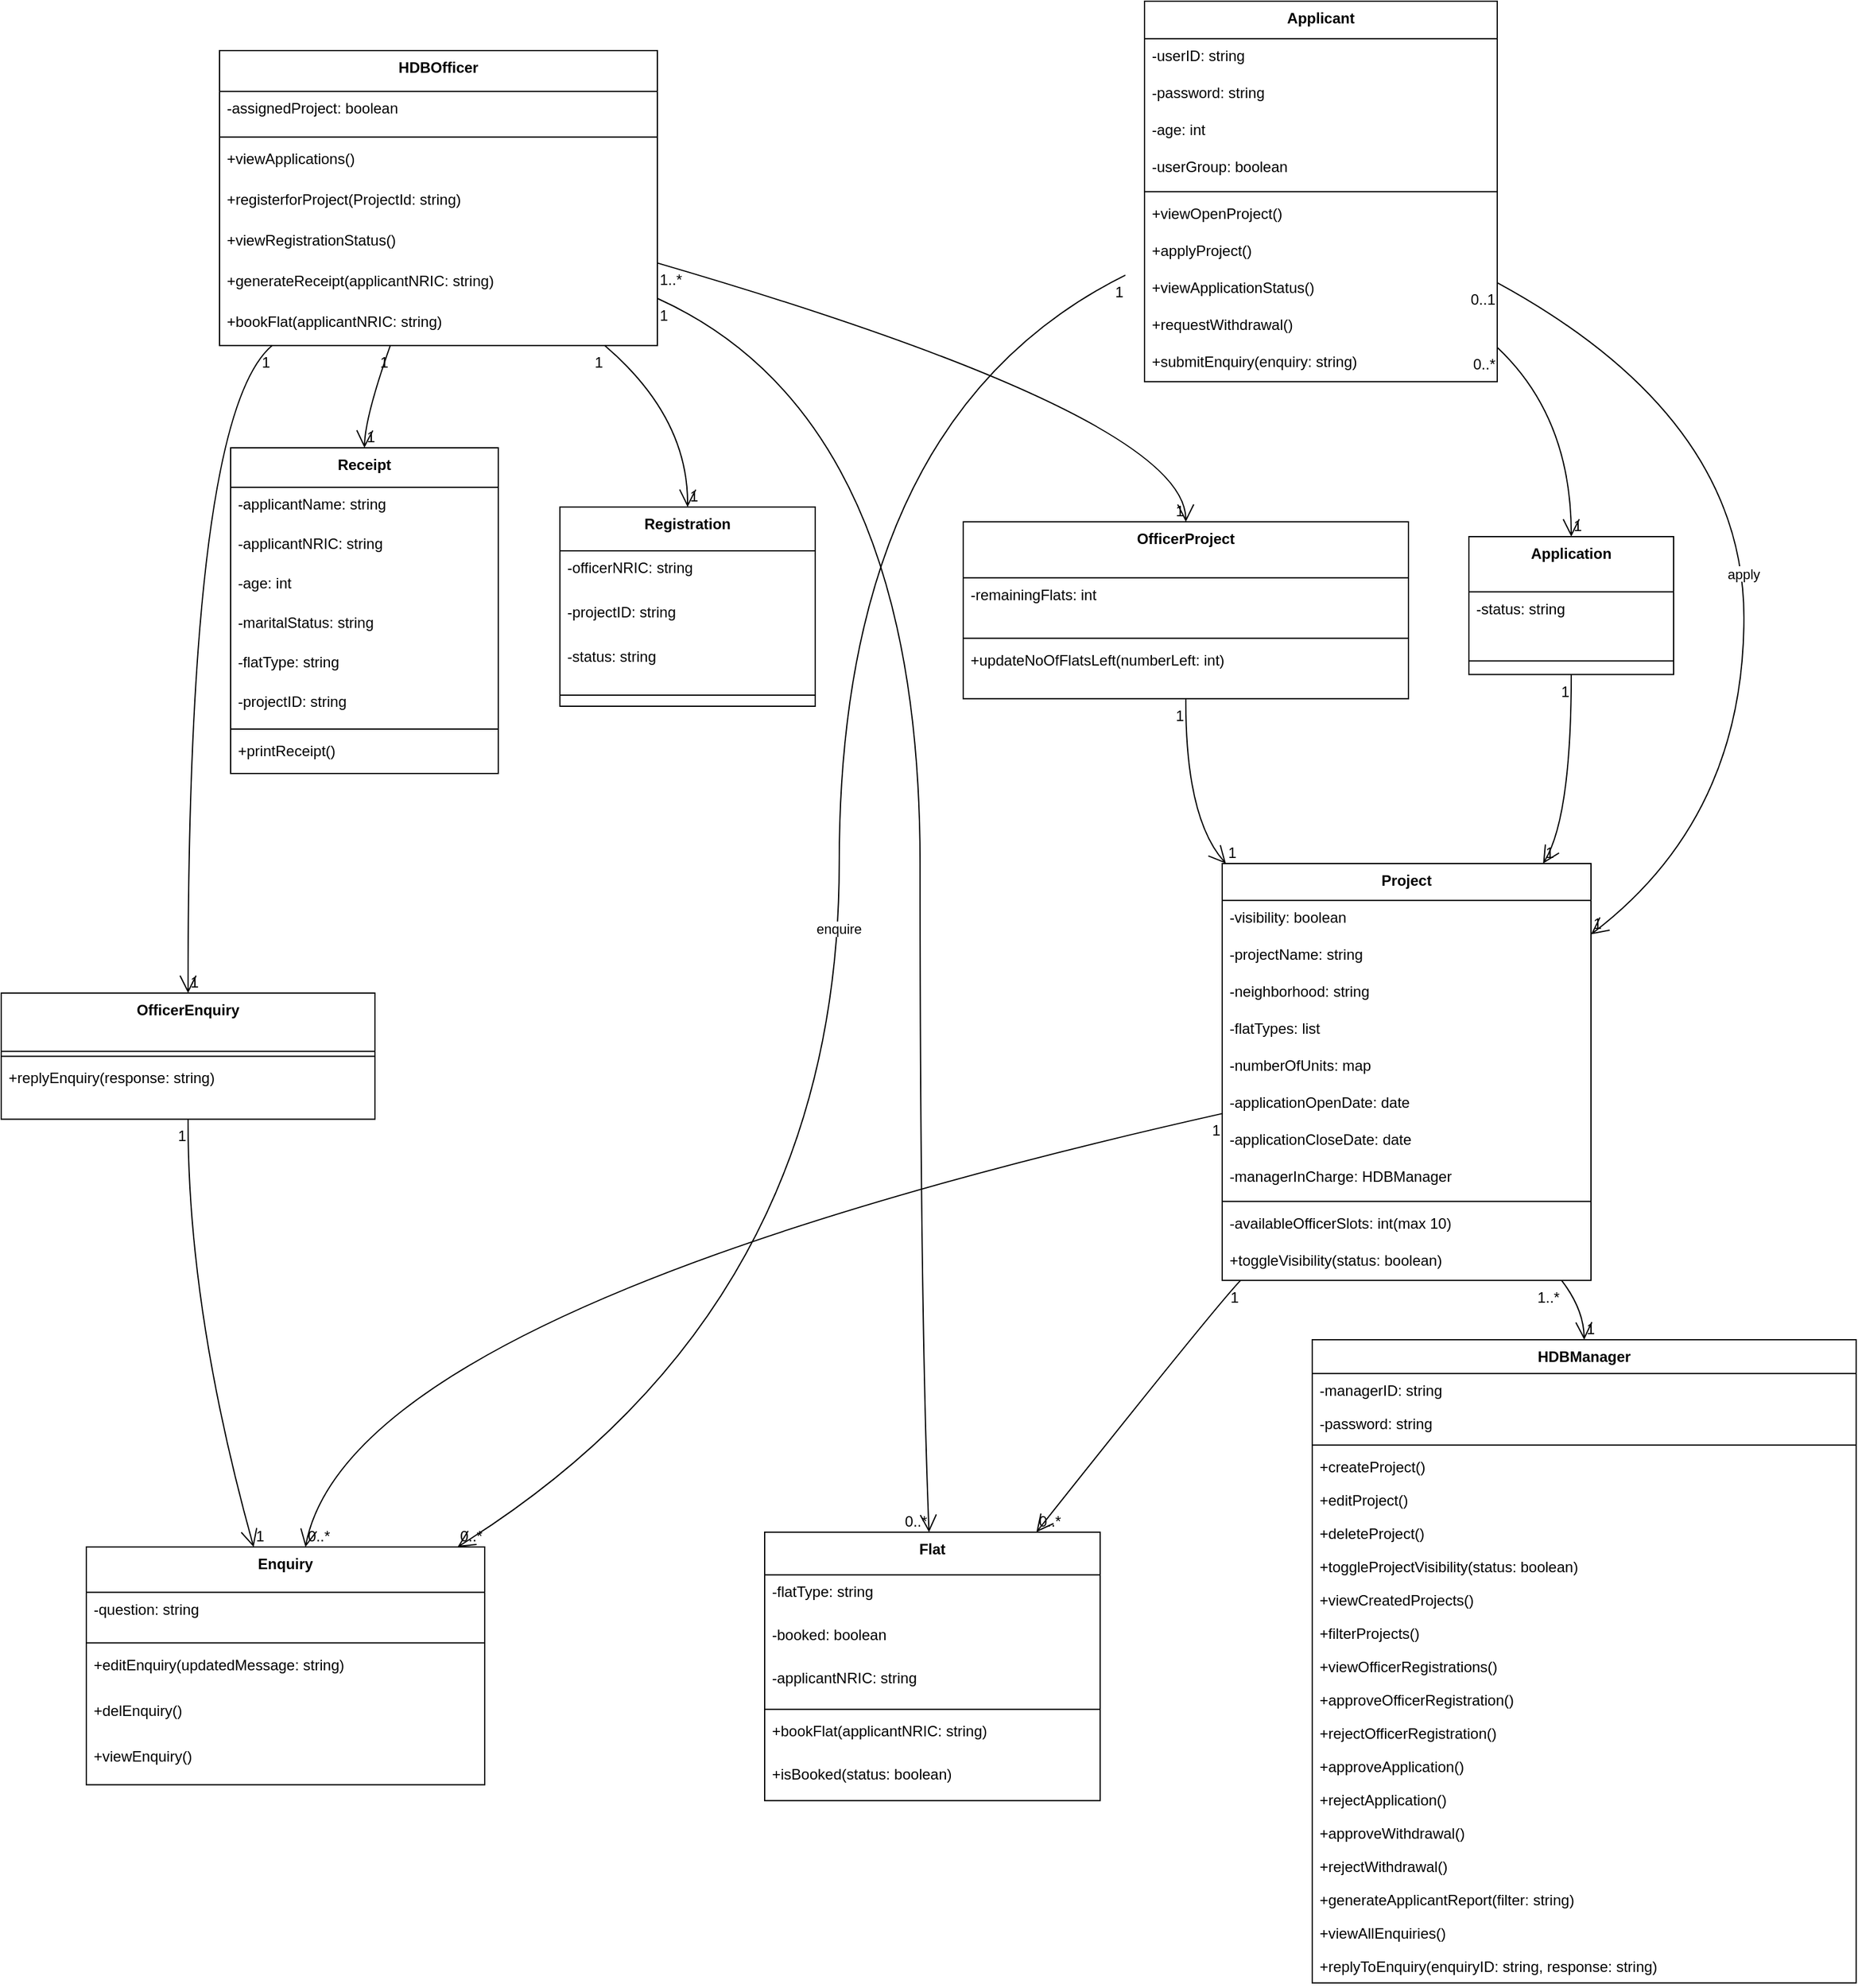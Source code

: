 <mxfile version="26.1.3">
  <diagram name="Page-1" id="5aiyYLih3nVZ37MDeS_2">
    <mxGraphModel dx="1764" dy="1096" grid="1" gridSize="10" guides="1" tooltips="1" connect="1" arrows="1" fold="1" page="1" pageScale="1" pageWidth="827" pageHeight="1169" math="0" shadow="0">
      <root>
        <mxCell id="0" />
        <mxCell id="1" parent="0" />
        <mxCell id="a9qYF-pU4cIMXUyr7IJd-134" value="Applicant" style="swimlane;fontStyle=1;align=center;verticalAlign=top;childLayout=stackLayout;horizontal=1;startSize=30.4;horizontalStack=0;resizeParent=1;resizeParentMax=0;resizeLast=0;collapsible=0;marginBottom=0;" parent="1" vertex="1">
          <mxGeometry x="947" y="20" width="286" height="308.4" as="geometry" />
        </mxCell>
        <mxCell id="a9qYF-pU4cIMXUyr7IJd-135" value="-userID: string" style="text;strokeColor=none;fillColor=none;align=left;verticalAlign=top;spacingLeft=4;spacingRight=4;overflow=hidden;rotatable=0;points=[[0,0.5],[1,0.5]];portConstraint=eastwest;" parent="a9qYF-pU4cIMXUyr7IJd-134" vertex="1">
          <mxGeometry y="30.4" width="286" height="30" as="geometry" />
        </mxCell>
        <mxCell id="a9qYF-pU4cIMXUyr7IJd-136" value="-password: string" style="text;strokeColor=none;fillColor=none;align=left;verticalAlign=top;spacingLeft=4;spacingRight=4;overflow=hidden;rotatable=0;points=[[0,0.5],[1,0.5]];portConstraint=eastwest;" parent="a9qYF-pU4cIMXUyr7IJd-134" vertex="1">
          <mxGeometry y="60.4" width="286" height="30" as="geometry" />
        </mxCell>
        <mxCell id="a9qYF-pU4cIMXUyr7IJd-137" value="-age: int" style="text;strokeColor=none;fillColor=none;align=left;verticalAlign=top;spacingLeft=4;spacingRight=4;overflow=hidden;rotatable=0;points=[[0,0.5],[1,0.5]];portConstraint=eastwest;" parent="a9qYF-pU4cIMXUyr7IJd-134" vertex="1">
          <mxGeometry y="90.4" width="286" height="30" as="geometry" />
        </mxCell>
        <mxCell id="a9qYF-pU4cIMXUyr7IJd-138" value="-userGroup: boolean" style="text;strokeColor=none;fillColor=none;align=left;verticalAlign=top;spacingLeft=4;spacingRight=4;overflow=hidden;rotatable=0;points=[[0,0.5],[1,0.5]];portConstraint=eastwest;" parent="a9qYF-pU4cIMXUyr7IJd-134" vertex="1">
          <mxGeometry y="120.4" width="286" height="30" as="geometry" />
        </mxCell>
        <mxCell id="a9qYF-pU4cIMXUyr7IJd-139" style="line;strokeWidth=1;fillColor=none;align=left;verticalAlign=middle;spacingTop=-1;spacingLeft=3;spacingRight=3;rotatable=0;labelPosition=right;points=[];portConstraint=eastwest;strokeColor=inherit;" parent="a9qYF-pU4cIMXUyr7IJd-134" vertex="1">
          <mxGeometry y="150.4" width="286" height="8" as="geometry" />
        </mxCell>
        <mxCell id="a9qYF-pU4cIMXUyr7IJd-140" value="+viewOpenProject()" style="text;strokeColor=none;fillColor=none;align=left;verticalAlign=top;spacingLeft=4;spacingRight=4;overflow=hidden;rotatable=0;points=[[0,0.5],[1,0.5]];portConstraint=eastwest;" parent="a9qYF-pU4cIMXUyr7IJd-134" vertex="1">
          <mxGeometry y="158.4" width="286" height="30" as="geometry" />
        </mxCell>
        <mxCell id="a9qYF-pU4cIMXUyr7IJd-141" value="+applyProject()" style="text;strokeColor=none;fillColor=none;align=left;verticalAlign=top;spacingLeft=4;spacingRight=4;overflow=hidden;rotatable=0;points=[[0,0.5],[1,0.5]];portConstraint=eastwest;" parent="a9qYF-pU4cIMXUyr7IJd-134" vertex="1">
          <mxGeometry y="188.4" width="286" height="30" as="geometry" />
        </mxCell>
        <mxCell id="a9qYF-pU4cIMXUyr7IJd-142" value="+viewApplicationStatus()" style="text;strokeColor=none;fillColor=none;align=left;verticalAlign=top;spacingLeft=4;spacingRight=4;overflow=hidden;rotatable=0;points=[[0,0.5],[1,0.5]];portConstraint=eastwest;" parent="a9qYF-pU4cIMXUyr7IJd-134" vertex="1">
          <mxGeometry y="218.4" width="286" height="30" as="geometry" />
        </mxCell>
        <mxCell id="a9qYF-pU4cIMXUyr7IJd-143" value="+requestWithdrawal()" style="text;strokeColor=none;fillColor=none;align=left;verticalAlign=top;spacingLeft=4;spacingRight=4;overflow=hidden;rotatable=0;points=[[0,0.5],[1,0.5]];portConstraint=eastwest;" parent="a9qYF-pU4cIMXUyr7IJd-134" vertex="1">
          <mxGeometry y="248.4" width="286" height="30" as="geometry" />
        </mxCell>
        <mxCell id="a9qYF-pU4cIMXUyr7IJd-144" value="+submitEnquiry(enquiry: string)" style="text;strokeColor=none;fillColor=none;align=left;verticalAlign=top;spacingLeft=4;spacingRight=4;overflow=hidden;rotatable=0;points=[[0,0.5],[1,0.5]];portConstraint=eastwest;" parent="a9qYF-pU4cIMXUyr7IJd-134" vertex="1">
          <mxGeometry y="278.4" width="286" height="30" as="geometry" />
        </mxCell>
        <mxCell id="a9qYF-pU4cIMXUyr7IJd-145" value="Project" style="swimlane;fontStyle=1;align=center;verticalAlign=top;childLayout=stackLayout;horizontal=1;startSize=29.818;horizontalStack=0;resizeParent=1;resizeParentMax=0;resizeLast=0;collapsible=0;marginBottom=0;" parent="1" vertex="1">
          <mxGeometry x="1010" y="719" width="299" height="337.818" as="geometry" />
        </mxCell>
        <mxCell id="a9qYF-pU4cIMXUyr7IJd-146" value="-visibility: boolean" style="text;strokeColor=none;fillColor=none;align=left;verticalAlign=top;spacingLeft=4;spacingRight=4;overflow=hidden;rotatable=0;points=[[0,0.5],[1,0.5]];portConstraint=eastwest;" parent="a9qYF-pU4cIMXUyr7IJd-145" vertex="1">
          <mxGeometry y="29.818" width="299" height="30" as="geometry" />
        </mxCell>
        <mxCell id="a9qYF-pU4cIMXUyr7IJd-147" value="-projectName: string" style="text;strokeColor=none;fillColor=none;align=left;verticalAlign=top;spacingLeft=4;spacingRight=4;overflow=hidden;rotatable=0;points=[[0,0.5],[1,0.5]];portConstraint=eastwest;" parent="a9qYF-pU4cIMXUyr7IJd-145" vertex="1">
          <mxGeometry y="59.818" width="299" height="30" as="geometry" />
        </mxCell>
        <mxCell id="a9qYF-pU4cIMXUyr7IJd-148" value="-neighborhood: string" style="text;strokeColor=none;fillColor=none;align=left;verticalAlign=top;spacingLeft=4;spacingRight=4;overflow=hidden;rotatable=0;points=[[0,0.5],[1,0.5]];portConstraint=eastwest;" parent="a9qYF-pU4cIMXUyr7IJd-145" vertex="1">
          <mxGeometry y="89.818" width="299" height="30" as="geometry" />
        </mxCell>
        <mxCell id="a9qYF-pU4cIMXUyr7IJd-149" value="-flatTypes: list" style="text;strokeColor=none;fillColor=none;align=left;verticalAlign=top;spacingLeft=4;spacingRight=4;overflow=hidden;rotatable=0;points=[[0,0.5],[1,0.5]];portConstraint=eastwest;" parent="a9qYF-pU4cIMXUyr7IJd-145" vertex="1">
          <mxGeometry y="119.818" width="299" height="30" as="geometry" />
        </mxCell>
        <mxCell id="a9qYF-pU4cIMXUyr7IJd-150" value="-numberOfUnits: map" style="text;strokeColor=none;fillColor=none;align=left;verticalAlign=top;spacingLeft=4;spacingRight=4;overflow=hidden;rotatable=0;points=[[0,0.5],[1,0.5]];portConstraint=eastwest;" parent="a9qYF-pU4cIMXUyr7IJd-145" vertex="1">
          <mxGeometry y="149.818" width="299" height="30" as="geometry" />
        </mxCell>
        <mxCell id="a9qYF-pU4cIMXUyr7IJd-151" value="-applicationOpenDate: date" style="text;strokeColor=none;fillColor=none;align=left;verticalAlign=top;spacingLeft=4;spacingRight=4;overflow=hidden;rotatable=0;points=[[0,0.5],[1,0.5]];portConstraint=eastwest;" parent="a9qYF-pU4cIMXUyr7IJd-145" vertex="1">
          <mxGeometry y="179.818" width="299" height="30" as="geometry" />
        </mxCell>
        <mxCell id="a9qYF-pU4cIMXUyr7IJd-152" value="-applicationCloseDate: date" style="text;strokeColor=none;fillColor=none;align=left;verticalAlign=top;spacingLeft=4;spacingRight=4;overflow=hidden;rotatable=0;points=[[0,0.5],[1,0.5]];portConstraint=eastwest;" parent="a9qYF-pU4cIMXUyr7IJd-145" vertex="1">
          <mxGeometry y="209.818" width="299" height="30" as="geometry" />
        </mxCell>
        <mxCell id="a9qYF-pU4cIMXUyr7IJd-153" value="-managerInCharge: HDBManager" style="text;strokeColor=none;fillColor=none;align=left;verticalAlign=top;spacingLeft=4;spacingRight=4;overflow=hidden;rotatable=0;points=[[0,0.5],[1,0.5]];portConstraint=eastwest;" parent="a9qYF-pU4cIMXUyr7IJd-145" vertex="1">
          <mxGeometry y="239.818" width="299" height="30" as="geometry" />
        </mxCell>
        <mxCell id="a9qYF-pU4cIMXUyr7IJd-154" style="line;strokeWidth=1;fillColor=none;align=left;verticalAlign=middle;spacingTop=-1;spacingLeft=3;spacingRight=3;rotatable=0;labelPosition=right;points=[];portConstraint=eastwest;strokeColor=inherit;" parent="a9qYF-pU4cIMXUyr7IJd-145" vertex="1">
          <mxGeometry y="269.818" width="299" height="8" as="geometry" />
        </mxCell>
        <mxCell id="a9qYF-pU4cIMXUyr7IJd-155" value="-availableOfficerSlots: int(max 10)" style="text;strokeColor=none;fillColor=none;align=left;verticalAlign=top;spacingLeft=4;spacingRight=4;overflow=hidden;rotatable=0;points=[[0,0.5],[1,0.5]];portConstraint=eastwest;" parent="a9qYF-pU4cIMXUyr7IJd-145" vertex="1">
          <mxGeometry y="277.818" width="299" height="30" as="geometry" />
        </mxCell>
        <mxCell id="a9qYF-pU4cIMXUyr7IJd-156" value="+toggleVisibility(status: boolean)" style="text;strokeColor=none;fillColor=none;align=left;verticalAlign=top;spacingLeft=4;spacingRight=4;overflow=hidden;rotatable=0;points=[[0,0.5],[1,0.5]];portConstraint=eastwest;" parent="a9qYF-pU4cIMXUyr7IJd-145" vertex="1">
          <mxGeometry y="307.818" width="299" height="30" as="geometry" />
        </mxCell>
        <mxCell id="a9qYF-pU4cIMXUyr7IJd-157" value="Application" style="swimlane;fontStyle=1;align=center;verticalAlign=top;childLayout=stackLayout;horizontal=1;startSize=44.8;horizontalStack=0;resizeParent=1;resizeParentMax=0;resizeLast=0;collapsible=0;marginBottom=0;" parent="1" vertex="1">
          <mxGeometry x="1210" y="454" width="166" height="111.8" as="geometry" />
        </mxCell>
        <mxCell id="a9qYF-pU4cIMXUyr7IJd-158" value="-status: string" style="text;strokeColor=none;fillColor=none;align=left;verticalAlign=top;spacingLeft=4;spacingRight=4;overflow=hidden;rotatable=0;points=[[0,0.5],[1,0.5]];portConstraint=eastwest;" parent="a9qYF-pU4cIMXUyr7IJd-157" vertex="1">
          <mxGeometry y="44.8" width="166" height="45" as="geometry" />
        </mxCell>
        <mxCell id="a9qYF-pU4cIMXUyr7IJd-159" style="line;strokeWidth=1;fillColor=none;align=left;verticalAlign=middle;spacingTop=-1;spacingLeft=3;spacingRight=3;rotatable=0;labelPosition=right;points=[];portConstraint=eastwest;strokeColor=inherit;" parent="a9qYF-pU4cIMXUyr7IJd-157" vertex="1">
          <mxGeometry y="89.8" width="166" height="22" as="geometry" />
        </mxCell>
        <mxCell id="a9qYF-pU4cIMXUyr7IJd-160" value="Enquiry" style="swimlane;fontStyle=1;align=center;verticalAlign=top;childLayout=stackLayout;horizontal=1;startSize=36.8;horizontalStack=0;resizeParent=1;resizeParentMax=0;resizeLast=0;collapsible=0;marginBottom=0;" parent="1" vertex="1">
          <mxGeometry x="89" y="1273" width="323" height="192.8" as="geometry" />
        </mxCell>
        <mxCell id="a9qYF-pU4cIMXUyr7IJd-161" value="-question: string" style="text;strokeColor=none;fillColor=none;align=left;verticalAlign=top;spacingLeft=4;spacingRight=4;overflow=hidden;rotatable=0;points=[[0,0.5],[1,0.5]];portConstraint=eastwest;" parent="a9qYF-pU4cIMXUyr7IJd-160" vertex="1">
          <mxGeometry y="36.8" width="323" height="37" as="geometry" />
        </mxCell>
        <mxCell id="a9qYF-pU4cIMXUyr7IJd-162" style="line;strokeWidth=1;fillColor=none;align=left;verticalAlign=middle;spacingTop=-1;spacingLeft=3;spacingRight=3;rotatable=0;labelPosition=right;points=[];portConstraint=eastwest;strokeColor=inherit;" parent="a9qYF-pU4cIMXUyr7IJd-160" vertex="1">
          <mxGeometry y="73.8" width="323" height="8" as="geometry" />
        </mxCell>
        <mxCell id="a9qYF-pU4cIMXUyr7IJd-163" value="+editEnquiry(updatedMessage: string)" style="text;strokeColor=none;fillColor=none;align=left;verticalAlign=top;spacingLeft=4;spacingRight=4;overflow=hidden;rotatable=0;points=[[0,0.5],[1,0.5]];portConstraint=eastwest;" parent="a9qYF-pU4cIMXUyr7IJd-160" vertex="1">
          <mxGeometry y="81.8" width="323" height="37" as="geometry" />
        </mxCell>
        <mxCell id="a9qYF-pU4cIMXUyr7IJd-164" value="+delEnquiry()" style="text;strokeColor=none;fillColor=none;align=left;verticalAlign=top;spacingLeft=4;spacingRight=4;overflow=hidden;rotatable=0;points=[[0,0.5],[1,0.5]];portConstraint=eastwest;" parent="a9qYF-pU4cIMXUyr7IJd-160" vertex="1">
          <mxGeometry y="118.8" width="323" height="37" as="geometry" />
        </mxCell>
        <mxCell id="a9qYF-pU4cIMXUyr7IJd-165" value="+viewEnquiry()" style="text;strokeColor=none;fillColor=none;align=left;verticalAlign=top;spacingLeft=4;spacingRight=4;overflow=hidden;rotatable=0;points=[[0,0.5],[1,0.5]];portConstraint=eastwest;" parent="a9qYF-pU4cIMXUyr7IJd-160" vertex="1">
          <mxGeometry y="155.8" width="323" height="37" as="geometry" />
        </mxCell>
        <mxCell id="a9qYF-pU4cIMXUyr7IJd-166" value="HDBOfficer" style="swimlane;fontStyle=1;align=center;verticalAlign=top;childLayout=stackLayout;horizontal=1;startSize=33.143;horizontalStack=0;resizeParent=1;resizeParentMax=0;resizeLast=0;collapsible=0;marginBottom=0;" parent="1" vertex="1">
          <mxGeometry x="197" y="60" width="355" height="239.143" as="geometry" />
        </mxCell>
        <mxCell id="a9qYF-pU4cIMXUyr7IJd-167" value="-assignedProject: boolean" style="text;strokeColor=none;fillColor=none;align=left;verticalAlign=top;spacingLeft=4;spacingRight=4;overflow=hidden;rotatable=0;points=[[0,0.5],[1,0.5]];portConstraint=eastwest;" parent="a9qYF-pU4cIMXUyr7IJd-166" vertex="1">
          <mxGeometry y="33.143" width="355" height="33" as="geometry" />
        </mxCell>
        <mxCell id="a9qYF-pU4cIMXUyr7IJd-168" style="line;strokeWidth=1;fillColor=none;align=left;verticalAlign=middle;spacingTop=-1;spacingLeft=3;spacingRight=3;rotatable=0;labelPosition=right;points=[];portConstraint=eastwest;strokeColor=inherit;" parent="a9qYF-pU4cIMXUyr7IJd-166" vertex="1">
          <mxGeometry y="66.143" width="355" height="8" as="geometry" />
        </mxCell>
        <mxCell id="a9qYF-pU4cIMXUyr7IJd-169" value="+viewApplications()" style="text;strokeColor=none;fillColor=none;align=left;verticalAlign=top;spacingLeft=4;spacingRight=4;overflow=hidden;rotatable=0;points=[[0,0.5],[1,0.5]];portConstraint=eastwest;" parent="a9qYF-pU4cIMXUyr7IJd-166" vertex="1">
          <mxGeometry y="74.143" width="355" height="33" as="geometry" />
        </mxCell>
        <mxCell id="a9qYF-pU4cIMXUyr7IJd-170" value="+registerforProject(ProjectId: string)" style="text;strokeColor=none;fillColor=none;align=left;verticalAlign=top;spacingLeft=4;spacingRight=4;overflow=hidden;rotatable=0;points=[[0,0.5],[1,0.5]];portConstraint=eastwest;" parent="a9qYF-pU4cIMXUyr7IJd-166" vertex="1">
          <mxGeometry y="107.143" width="355" height="33" as="geometry" />
        </mxCell>
        <mxCell id="a9qYF-pU4cIMXUyr7IJd-171" value="+viewRegistrationStatus()" style="text;strokeColor=none;fillColor=none;align=left;verticalAlign=top;spacingLeft=4;spacingRight=4;overflow=hidden;rotatable=0;points=[[0,0.5],[1,0.5]];portConstraint=eastwest;" parent="a9qYF-pU4cIMXUyr7IJd-166" vertex="1">
          <mxGeometry y="140.143" width="355" height="33" as="geometry" />
        </mxCell>
        <mxCell id="a9qYF-pU4cIMXUyr7IJd-172" value="+generateReceipt(applicantNRIC: string)" style="text;strokeColor=none;fillColor=none;align=left;verticalAlign=top;spacingLeft=4;spacingRight=4;overflow=hidden;rotatable=0;points=[[0,0.5],[1,0.5]];portConstraint=eastwest;" parent="a9qYF-pU4cIMXUyr7IJd-166" vertex="1">
          <mxGeometry y="173.143" width="355" height="33" as="geometry" />
        </mxCell>
        <mxCell id="a9qYF-pU4cIMXUyr7IJd-173" value="+bookFlat(applicantNRIC: string)" style="text;strokeColor=none;fillColor=none;align=left;verticalAlign=top;spacingLeft=4;spacingRight=4;overflow=hidden;rotatable=0;points=[[0,0.5],[1,0.5]];portConstraint=eastwest;" parent="a9qYF-pU4cIMXUyr7IJd-166" vertex="1">
          <mxGeometry y="206.143" width="355" height="33" as="geometry" />
        </mxCell>
        <mxCell id="a9qYF-pU4cIMXUyr7IJd-174" value="Receipt" style="swimlane;fontStyle=1;align=center;verticalAlign=top;childLayout=stackLayout;horizontal=1;startSize=32;horizontalStack=0;resizeParent=1;resizeParentMax=0;resizeLast=0;collapsible=0;marginBottom=0;" parent="1" vertex="1">
          <mxGeometry x="206" y="382" width="217" height="264" as="geometry" />
        </mxCell>
        <mxCell id="a9qYF-pU4cIMXUyr7IJd-175" value="-applicantName: string" style="text;strokeColor=none;fillColor=none;align=left;verticalAlign=top;spacingLeft=4;spacingRight=4;overflow=hidden;rotatable=0;points=[[0,0.5],[1,0.5]];portConstraint=eastwest;" parent="a9qYF-pU4cIMXUyr7IJd-174" vertex="1">
          <mxGeometry y="32" width="217" height="32" as="geometry" />
        </mxCell>
        <mxCell id="a9qYF-pU4cIMXUyr7IJd-176" value="-applicantNRIC: string" style="text;strokeColor=none;fillColor=none;align=left;verticalAlign=top;spacingLeft=4;spacingRight=4;overflow=hidden;rotatable=0;points=[[0,0.5],[1,0.5]];portConstraint=eastwest;" parent="a9qYF-pU4cIMXUyr7IJd-174" vertex="1">
          <mxGeometry y="64" width="217" height="32" as="geometry" />
        </mxCell>
        <mxCell id="a9qYF-pU4cIMXUyr7IJd-177" value="-age: int" style="text;strokeColor=none;fillColor=none;align=left;verticalAlign=top;spacingLeft=4;spacingRight=4;overflow=hidden;rotatable=0;points=[[0,0.5],[1,0.5]];portConstraint=eastwest;" parent="a9qYF-pU4cIMXUyr7IJd-174" vertex="1">
          <mxGeometry y="96" width="217" height="32" as="geometry" />
        </mxCell>
        <mxCell id="a9qYF-pU4cIMXUyr7IJd-178" value="-maritalStatus: string" style="text;strokeColor=none;fillColor=none;align=left;verticalAlign=top;spacingLeft=4;spacingRight=4;overflow=hidden;rotatable=0;points=[[0,0.5],[1,0.5]];portConstraint=eastwest;" parent="a9qYF-pU4cIMXUyr7IJd-174" vertex="1">
          <mxGeometry y="128" width="217" height="32" as="geometry" />
        </mxCell>
        <mxCell id="a9qYF-pU4cIMXUyr7IJd-179" value="-flatType: string" style="text;strokeColor=none;fillColor=none;align=left;verticalAlign=top;spacingLeft=4;spacingRight=4;overflow=hidden;rotatable=0;points=[[0,0.5],[1,0.5]];portConstraint=eastwest;" parent="a9qYF-pU4cIMXUyr7IJd-174" vertex="1">
          <mxGeometry y="160" width="217" height="32" as="geometry" />
        </mxCell>
        <mxCell id="a9qYF-pU4cIMXUyr7IJd-180" value="-projectID: string" style="text;strokeColor=none;fillColor=none;align=left;verticalAlign=top;spacingLeft=4;spacingRight=4;overflow=hidden;rotatable=0;points=[[0,0.5],[1,0.5]];portConstraint=eastwest;" parent="a9qYF-pU4cIMXUyr7IJd-174" vertex="1">
          <mxGeometry y="192" width="217" height="32" as="geometry" />
        </mxCell>
        <mxCell id="a9qYF-pU4cIMXUyr7IJd-181" style="line;strokeWidth=1;fillColor=none;align=left;verticalAlign=middle;spacingTop=-1;spacingLeft=3;spacingRight=3;rotatable=0;labelPosition=right;points=[];portConstraint=eastwest;strokeColor=inherit;" parent="a9qYF-pU4cIMXUyr7IJd-174" vertex="1">
          <mxGeometry y="224" width="217" height="8" as="geometry" />
        </mxCell>
        <mxCell id="a9qYF-pU4cIMXUyr7IJd-182" value="+printReceipt()" style="text;strokeColor=none;fillColor=none;align=left;verticalAlign=top;spacingLeft=4;spacingRight=4;overflow=hidden;rotatable=0;points=[[0,0.5],[1,0.5]];portConstraint=eastwest;" parent="a9qYF-pU4cIMXUyr7IJd-174" vertex="1">
          <mxGeometry y="232" width="217" height="32" as="geometry" />
        </mxCell>
        <mxCell id="a9qYF-pU4cIMXUyr7IJd-183" value="Registration" style="swimlane;fontStyle=1;align=center;verticalAlign=top;childLayout=stackLayout;horizontal=1;startSize=35.556;horizontalStack=0;resizeParent=1;resizeParentMax=0;resizeLast=0;collapsible=0;marginBottom=0;" parent="1" vertex="1">
          <mxGeometry x="473" y="430" width="207" height="161.556" as="geometry" />
        </mxCell>
        <mxCell id="a9qYF-pU4cIMXUyr7IJd-184" value="-officerNRIC: string" style="text;strokeColor=none;fillColor=none;align=left;verticalAlign=top;spacingLeft=4;spacingRight=4;overflow=hidden;rotatable=0;points=[[0,0.5],[1,0.5]];portConstraint=eastwest;" parent="a9qYF-pU4cIMXUyr7IJd-183" vertex="1">
          <mxGeometry y="35.556" width="207" height="36" as="geometry" />
        </mxCell>
        <mxCell id="a9qYF-pU4cIMXUyr7IJd-185" value="-projectID: string" style="text;strokeColor=none;fillColor=none;align=left;verticalAlign=top;spacingLeft=4;spacingRight=4;overflow=hidden;rotatable=0;points=[[0,0.5],[1,0.5]];portConstraint=eastwest;" parent="a9qYF-pU4cIMXUyr7IJd-183" vertex="1">
          <mxGeometry y="71.556" width="207" height="36" as="geometry" />
        </mxCell>
        <mxCell id="a9qYF-pU4cIMXUyr7IJd-186" value="-status: string" style="text;strokeColor=none;fillColor=none;align=left;verticalAlign=top;spacingLeft=4;spacingRight=4;overflow=hidden;rotatable=0;points=[[0,0.5],[1,0.5]];portConstraint=eastwest;" parent="a9qYF-pU4cIMXUyr7IJd-183" vertex="1">
          <mxGeometry y="107.556" width="207" height="36" as="geometry" />
        </mxCell>
        <mxCell id="a9qYF-pU4cIMXUyr7IJd-187" style="line;strokeWidth=1;fillColor=none;align=left;verticalAlign=middle;spacingTop=-1;spacingLeft=3;spacingRight=3;rotatable=0;labelPosition=right;points=[];portConstraint=eastwest;strokeColor=inherit;" parent="a9qYF-pU4cIMXUyr7IJd-183" vertex="1">
          <mxGeometry y="143.556" width="207" height="18" as="geometry" />
        </mxCell>
        <mxCell id="a9qYF-pU4cIMXUyr7IJd-188" value="Flat" style="swimlane;fontStyle=1;align=center;verticalAlign=top;childLayout=stackLayout;horizontal=1;startSize=34.667;horizontalStack=0;resizeParent=1;resizeParentMax=0;resizeLast=0;collapsible=0;marginBottom=0;" parent="1" vertex="1">
          <mxGeometry x="639" y="1261" width="272" height="217.667" as="geometry" />
        </mxCell>
        <mxCell id="a9qYF-pU4cIMXUyr7IJd-189" value="-flatType: string" style="text;strokeColor=none;fillColor=none;align=left;verticalAlign=top;spacingLeft=4;spacingRight=4;overflow=hidden;rotatable=0;points=[[0,0.5],[1,0.5]];portConstraint=eastwest;" parent="a9qYF-pU4cIMXUyr7IJd-188" vertex="1">
          <mxGeometry y="34.667" width="272" height="35" as="geometry" />
        </mxCell>
        <mxCell id="a9qYF-pU4cIMXUyr7IJd-190" value="-booked: boolean" style="text;strokeColor=none;fillColor=none;align=left;verticalAlign=top;spacingLeft=4;spacingRight=4;overflow=hidden;rotatable=0;points=[[0,0.5],[1,0.5]];portConstraint=eastwest;" parent="a9qYF-pU4cIMXUyr7IJd-188" vertex="1">
          <mxGeometry y="69.667" width="272" height="35" as="geometry" />
        </mxCell>
        <mxCell id="a9qYF-pU4cIMXUyr7IJd-191" value="-applicantNRIC: string" style="text;strokeColor=none;fillColor=none;align=left;verticalAlign=top;spacingLeft=4;spacingRight=4;overflow=hidden;rotatable=0;points=[[0,0.5],[1,0.5]];portConstraint=eastwest;" parent="a9qYF-pU4cIMXUyr7IJd-188" vertex="1">
          <mxGeometry y="104.667" width="272" height="35" as="geometry" />
        </mxCell>
        <mxCell id="a9qYF-pU4cIMXUyr7IJd-192" style="line;strokeWidth=1;fillColor=none;align=left;verticalAlign=middle;spacingTop=-1;spacingLeft=3;spacingRight=3;rotatable=0;labelPosition=right;points=[];portConstraint=eastwest;strokeColor=inherit;" parent="a9qYF-pU4cIMXUyr7IJd-188" vertex="1">
          <mxGeometry y="139.667" width="272" height="8" as="geometry" />
        </mxCell>
        <mxCell id="a9qYF-pU4cIMXUyr7IJd-193" value="+bookFlat(applicantNRIC: string)" style="text;strokeColor=none;fillColor=none;align=left;verticalAlign=top;spacingLeft=4;spacingRight=4;overflow=hidden;rotatable=0;points=[[0,0.5],[1,0.5]];portConstraint=eastwest;" parent="a9qYF-pU4cIMXUyr7IJd-188" vertex="1">
          <mxGeometry y="147.667" width="272" height="35" as="geometry" />
        </mxCell>
        <mxCell id="a9qYF-pU4cIMXUyr7IJd-194" value="+isBooked(status: boolean)" style="text;strokeColor=none;fillColor=none;align=left;verticalAlign=top;spacingLeft=4;spacingRight=4;overflow=hidden;rotatable=0;points=[[0,0.5],[1,0.5]];portConstraint=eastwest;" parent="a9qYF-pU4cIMXUyr7IJd-188" vertex="1">
          <mxGeometry y="182.667" width="272" height="35" as="geometry" />
        </mxCell>
        <mxCell id="a9qYF-pU4cIMXUyr7IJd-195" value="OfficerEnquiry" style="swimlane;fontStyle=1;align=center;verticalAlign=top;childLayout=stackLayout;horizontal=1;startSize=47.2;horizontalStack=0;resizeParent=1;resizeParentMax=0;resizeLast=0;collapsible=0;marginBottom=0;" parent="1" vertex="1">
          <mxGeometry x="20" y="824" width="303" height="102.2" as="geometry" />
        </mxCell>
        <mxCell id="a9qYF-pU4cIMXUyr7IJd-196" style="line;strokeWidth=1;fillColor=none;align=left;verticalAlign=middle;spacingTop=-1;spacingLeft=3;spacingRight=3;rotatable=0;labelPosition=right;points=[];portConstraint=eastwest;strokeColor=inherit;" parent="a9qYF-pU4cIMXUyr7IJd-195" vertex="1">
          <mxGeometry y="47.2" width="303" height="8" as="geometry" />
        </mxCell>
        <mxCell id="a9qYF-pU4cIMXUyr7IJd-197" value="+replyEnquiry(response: string)" style="text;strokeColor=none;fillColor=none;align=left;verticalAlign=top;spacingLeft=4;spacingRight=4;overflow=hidden;rotatable=0;points=[[0,0.5],[1,0.5]];portConstraint=eastwest;" parent="a9qYF-pU4cIMXUyr7IJd-195" vertex="1">
          <mxGeometry y="55.2" width="303" height="47" as="geometry" />
        </mxCell>
        <mxCell id="a9qYF-pU4cIMXUyr7IJd-198" value="OfficerProject" style="swimlane;fontStyle=1;align=center;verticalAlign=top;childLayout=stackLayout;horizontal=1;startSize=45.333;horizontalStack=0;resizeParent=1;resizeParentMax=0;resizeLast=0;collapsible=0;marginBottom=0;" parent="1" vertex="1">
          <mxGeometry x="800" y="442" width="361" height="143.333" as="geometry" />
        </mxCell>
        <mxCell id="a9qYF-pU4cIMXUyr7IJd-199" value="-remainingFlats: int" style="text;strokeColor=none;fillColor=none;align=left;verticalAlign=top;spacingLeft=4;spacingRight=4;overflow=hidden;rotatable=0;points=[[0,0.5],[1,0.5]];portConstraint=eastwest;" parent="a9qYF-pU4cIMXUyr7IJd-198" vertex="1">
          <mxGeometry y="45.333" width="361" height="45" as="geometry" />
        </mxCell>
        <mxCell id="a9qYF-pU4cIMXUyr7IJd-200" style="line;strokeWidth=1;fillColor=none;align=left;verticalAlign=middle;spacingTop=-1;spacingLeft=3;spacingRight=3;rotatable=0;labelPosition=right;points=[];portConstraint=eastwest;strokeColor=inherit;" parent="a9qYF-pU4cIMXUyr7IJd-198" vertex="1">
          <mxGeometry y="90.333" width="361" height="8" as="geometry" />
        </mxCell>
        <mxCell id="a9qYF-pU4cIMXUyr7IJd-201" value="+updateNoOfFlatsLeft(numberLeft: int)" style="text;strokeColor=none;fillColor=none;align=left;verticalAlign=top;spacingLeft=4;spacingRight=4;overflow=hidden;rotatable=0;points=[[0,0.5],[1,0.5]];portConstraint=eastwest;" parent="a9qYF-pU4cIMXUyr7IJd-198" vertex="1">
          <mxGeometry y="98.333" width="361" height="45" as="geometry" />
        </mxCell>
        <mxCell id="a9qYF-pU4cIMXUyr7IJd-202" value="HDBManager" style="swimlane;fontStyle=1;align=center;verticalAlign=top;childLayout=stackLayout;horizontal=1;startSize=27.368;horizontalStack=0;resizeParent=1;resizeParentMax=0;resizeLast=0;collapsible=0;marginBottom=0;" parent="1" vertex="1">
          <mxGeometry x="1083" y="1105" width="441" height="521.368" as="geometry" />
        </mxCell>
        <mxCell id="a9qYF-pU4cIMXUyr7IJd-203" value="-managerID: string" style="text;strokeColor=none;fillColor=none;align=left;verticalAlign=top;spacingLeft=4;spacingRight=4;overflow=hidden;rotatable=0;points=[[0,0.5],[1,0.5]];portConstraint=eastwest;" parent="a9qYF-pU4cIMXUyr7IJd-202" vertex="1">
          <mxGeometry y="27.368" width="441" height="27" as="geometry" />
        </mxCell>
        <mxCell id="a9qYF-pU4cIMXUyr7IJd-204" value="-password: string" style="text;strokeColor=none;fillColor=none;align=left;verticalAlign=top;spacingLeft=4;spacingRight=4;overflow=hidden;rotatable=0;points=[[0,0.5],[1,0.5]];portConstraint=eastwest;" parent="a9qYF-pU4cIMXUyr7IJd-202" vertex="1">
          <mxGeometry y="54.368" width="441" height="27" as="geometry" />
        </mxCell>
        <mxCell id="a9qYF-pU4cIMXUyr7IJd-205" style="line;strokeWidth=1;fillColor=none;align=left;verticalAlign=middle;spacingTop=-1;spacingLeft=3;spacingRight=3;rotatable=0;labelPosition=right;points=[];portConstraint=eastwest;strokeColor=inherit;" parent="a9qYF-pU4cIMXUyr7IJd-202" vertex="1">
          <mxGeometry y="81.368" width="441" height="8" as="geometry" />
        </mxCell>
        <mxCell id="a9qYF-pU4cIMXUyr7IJd-206" value="+createProject()" style="text;strokeColor=none;fillColor=none;align=left;verticalAlign=top;spacingLeft=4;spacingRight=4;overflow=hidden;rotatable=0;points=[[0,0.5],[1,0.5]];portConstraint=eastwest;" parent="a9qYF-pU4cIMXUyr7IJd-202" vertex="1">
          <mxGeometry y="89.368" width="441" height="27" as="geometry" />
        </mxCell>
        <mxCell id="a9qYF-pU4cIMXUyr7IJd-207" value="+editProject()" style="text;strokeColor=none;fillColor=none;align=left;verticalAlign=top;spacingLeft=4;spacingRight=4;overflow=hidden;rotatable=0;points=[[0,0.5],[1,0.5]];portConstraint=eastwest;" parent="a9qYF-pU4cIMXUyr7IJd-202" vertex="1">
          <mxGeometry y="116.368" width="441" height="27" as="geometry" />
        </mxCell>
        <mxCell id="a9qYF-pU4cIMXUyr7IJd-208" value="+deleteProject()" style="text;strokeColor=none;fillColor=none;align=left;verticalAlign=top;spacingLeft=4;spacingRight=4;overflow=hidden;rotatable=0;points=[[0,0.5],[1,0.5]];portConstraint=eastwest;" parent="a9qYF-pU4cIMXUyr7IJd-202" vertex="1">
          <mxGeometry y="143.368" width="441" height="27" as="geometry" />
        </mxCell>
        <mxCell id="a9qYF-pU4cIMXUyr7IJd-209" value="+toggleProjectVisibility(status: boolean)" style="text;strokeColor=none;fillColor=none;align=left;verticalAlign=top;spacingLeft=4;spacingRight=4;overflow=hidden;rotatable=0;points=[[0,0.5],[1,0.5]];portConstraint=eastwest;" parent="a9qYF-pU4cIMXUyr7IJd-202" vertex="1">
          <mxGeometry y="170.368" width="441" height="27" as="geometry" />
        </mxCell>
        <mxCell id="a9qYF-pU4cIMXUyr7IJd-210" value="+viewCreatedProjects()" style="text;strokeColor=none;fillColor=none;align=left;verticalAlign=top;spacingLeft=4;spacingRight=4;overflow=hidden;rotatable=0;points=[[0,0.5],[1,0.5]];portConstraint=eastwest;" parent="a9qYF-pU4cIMXUyr7IJd-202" vertex="1">
          <mxGeometry y="197.368" width="441" height="27" as="geometry" />
        </mxCell>
        <mxCell id="a9qYF-pU4cIMXUyr7IJd-211" value="+filterProjects()" style="text;strokeColor=none;fillColor=none;align=left;verticalAlign=top;spacingLeft=4;spacingRight=4;overflow=hidden;rotatable=0;points=[[0,0.5],[1,0.5]];portConstraint=eastwest;" parent="a9qYF-pU4cIMXUyr7IJd-202" vertex="1">
          <mxGeometry y="224.368" width="441" height="27" as="geometry" />
        </mxCell>
        <mxCell id="a9qYF-pU4cIMXUyr7IJd-212" value="+viewOfficerRegistrations()" style="text;strokeColor=none;fillColor=none;align=left;verticalAlign=top;spacingLeft=4;spacingRight=4;overflow=hidden;rotatable=0;points=[[0,0.5],[1,0.5]];portConstraint=eastwest;" parent="a9qYF-pU4cIMXUyr7IJd-202" vertex="1">
          <mxGeometry y="251.368" width="441" height="27" as="geometry" />
        </mxCell>
        <mxCell id="a9qYF-pU4cIMXUyr7IJd-213" value="+approveOfficerRegistration()" style="text;strokeColor=none;fillColor=none;align=left;verticalAlign=top;spacingLeft=4;spacingRight=4;overflow=hidden;rotatable=0;points=[[0,0.5],[1,0.5]];portConstraint=eastwest;" parent="a9qYF-pU4cIMXUyr7IJd-202" vertex="1">
          <mxGeometry y="278.368" width="441" height="27" as="geometry" />
        </mxCell>
        <mxCell id="a9qYF-pU4cIMXUyr7IJd-214" value="+rejectOfficerRegistration()" style="text;strokeColor=none;fillColor=none;align=left;verticalAlign=top;spacingLeft=4;spacingRight=4;overflow=hidden;rotatable=0;points=[[0,0.5],[1,0.5]];portConstraint=eastwest;" parent="a9qYF-pU4cIMXUyr7IJd-202" vertex="1">
          <mxGeometry y="305.368" width="441" height="27" as="geometry" />
        </mxCell>
        <mxCell id="a9qYF-pU4cIMXUyr7IJd-215" value="+approveApplication()" style="text;strokeColor=none;fillColor=none;align=left;verticalAlign=top;spacingLeft=4;spacingRight=4;overflow=hidden;rotatable=0;points=[[0,0.5],[1,0.5]];portConstraint=eastwest;" parent="a9qYF-pU4cIMXUyr7IJd-202" vertex="1">
          <mxGeometry y="332.368" width="441" height="27" as="geometry" />
        </mxCell>
        <mxCell id="a9qYF-pU4cIMXUyr7IJd-216" value="+rejectApplication()" style="text;strokeColor=none;fillColor=none;align=left;verticalAlign=top;spacingLeft=4;spacingRight=4;overflow=hidden;rotatable=0;points=[[0,0.5],[1,0.5]];portConstraint=eastwest;" parent="a9qYF-pU4cIMXUyr7IJd-202" vertex="1">
          <mxGeometry y="359.368" width="441" height="27" as="geometry" />
        </mxCell>
        <mxCell id="a9qYF-pU4cIMXUyr7IJd-217" value="+approveWithdrawal()" style="text;strokeColor=none;fillColor=none;align=left;verticalAlign=top;spacingLeft=4;spacingRight=4;overflow=hidden;rotatable=0;points=[[0,0.5],[1,0.5]];portConstraint=eastwest;" parent="a9qYF-pU4cIMXUyr7IJd-202" vertex="1">
          <mxGeometry y="386.368" width="441" height="27" as="geometry" />
        </mxCell>
        <mxCell id="a9qYF-pU4cIMXUyr7IJd-218" value="+rejectWithdrawal()" style="text;strokeColor=none;fillColor=none;align=left;verticalAlign=top;spacingLeft=4;spacingRight=4;overflow=hidden;rotatable=0;points=[[0,0.5],[1,0.5]];portConstraint=eastwest;" parent="a9qYF-pU4cIMXUyr7IJd-202" vertex="1">
          <mxGeometry y="413.368" width="441" height="27" as="geometry" />
        </mxCell>
        <mxCell id="a9qYF-pU4cIMXUyr7IJd-219" value="+generateApplicantReport(filter: string)" style="text;strokeColor=none;fillColor=none;align=left;verticalAlign=top;spacingLeft=4;spacingRight=4;overflow=hidden;rotatable=0;points=[[0,0.5],[1,0.5]];portConstraint=eastwest;" parent="a9qYF-pU4cIMXUyr7IJd-202" vertex="1">
          <mxGeometry y="440.368" width="441" height="27" as="geometry" />
        </mxCell>
        <mxCell id="a9qYF-pU4cIMXUyr7IJd-220" value="+viewAllEnquiries()" style="text;strokeColor=none;fillColor=none;align=left;verticalAlign=top;spacingLeft=4;spacingRight=4;overflow=hidden;rotatable=0;points=[[0,0.5],[1,0.5]];portConstraint=eastwest;" parent="a9qYF-pU4cIMXUyr7IJd-202" vertex="1">
          <mxGeometry y="467.368" width="441" height="27" as="geometry" />
        </mxCell>
        <mxCell id="a9qYF-pU4cIMXUyr7IJd-221" value="+replyToEnquiry(enquiryID: string, response: string)" style="text;strokeColor=none;fillColor=none;align=left;verticalAlign=top;spacingLeft=4;spacingRight=4;overflow=hidden;rotatable=0;points=[[0,0.5],[1,0.5]];portConstraint=eastwest;" parent="a9qYF-pU4cIMXUyr7IJd-202" vertex="1">
          <mxGeometry y="494.368" width="441" height="27" as="geometry" />
        </mxCell>
        <mxCell id="a9qYF-pU4cIMXUyr7IJd-222" value="enquire" style="curved=1;startArrow=none;endArrow=open;endSize=12;exitX=0;exitY=0.72;entryX=0.98;entryY=0;rounded=0;" parent="1" edge="1">
          <mxGeometry relative="1" as="geometry">
            <Array as="points">
              <mxPoint x="699.46" y="357" />
              <mxPoint x="699.46" y="1080" />
            </Array>
            <mxPoint x="931.46" y="242.048" as="sourcePoint" />
            <mxPoint x="390.0" y="1273" as="targetPoint" />
          </mxGeometry>
        </mxCell>
        <mxCell id="a9qYF-pU4cIMXUyr7IJd-223" value="1" style="edgeLabel;resizable=0;labelBackgroundColor=none;fontSize=12;align=right;verticalAlign=top;" parent="a9qYF-pU4cIMXUyr7IJd-222" vertex="1">
          <mxGeometry x="-1" relative="1" as="geometry" />
        </mxCell>
        <mxCell id="a9qYF-pU4cIMXUyr7IJd-224" value="0..*" style="edgeLabel;resizable=0;labelBackgroundColor=none;fontSize=12;align=left;verticalAlign=bottom;" parent="a9qYF-pU4cIMXUyr7IJd-222" vertex="1">
          <mxGeometry x="1" relative="1" as="geometry" />
        </mxCell>
        <mxCell id="a9qYF-pU4cIMXUyr7IJd-225" value="apply" style="curved=1;startArrow=none;endArrow=open;endSize=12;exitX=1;exitY=0.74;entryX=1;entryY=0.17;rounded=0;" parent="1" source="a9qYF-pU4cIMXUyr7IJd-134" target="a9qYF-pU4cIMXUyr7IJd-145" edge="1">
          <mxGeometry relative="1" as="geometry">
            <Array as="points">
              <mxPoint x="1433" y="357" />
              <mxPoint x="1433" y="682" />
            </Array>
          </mxGeometry>
        </mxCell>
        <mxCell id="a9qYF-pU4cIMXUyr7IJd-226" value="0..1" style="edgeLabel;resizable=0;labelBackgroundColor=none;fontSize=12;align=right;verticalAlign=top;" parent="a9qYF-pU4cIMXUyr7IJd-225" vertex="1">
          <mxGeometry x="-1" relative="1" as="geometry" />
        </mxCell>
        <mxCell id="a9qYF-pU4cIMXUyr7IJd-227" value="1" style="edgeLabel;resizable=0;labelBackgroundColor=none;fontSize=12;align=left;verticalAlign=bottom;" parent="a9qYF-pU4cIMXUyr7IJd-225" vertex="1">
          <mxGeometry x="1" relative="1" as="geometry" />
        </mxCell>
        <mxCell id="a9qYF-pU4cIMXUyr7IJd-228" value="" style="curved=1;startArrow=none;endArrow=open;endSize=12;exitX=1;exitY=0.91;entryX=0.5;entryY=0;rounded=0;" parent="1" source="a9qYF-pU4cIMXUyr7IJd-134" target="a9qYF-pU4cIMXUyr7IJd-157" edge="1">
          <mxGeometry relative="1" as="geometry">
            <Array as="points">
              <mxPoint x="1293" y="357" />
            </Array>
          </mxGeometry>
        </mxCell>
        <mxCell id="a9qYF-pU4cIMXUyr7IJd-229" value="0..*" style="edgeLabel;resizable=0;labelBackgroundColor=none;fontSize=12;align=right;verticalAlign=top;" parent="a9qYF-pU4cIMXUyr7IJd-228" vertex="1">
          <mxGeometry x="-1" relative="1" as="geometry" />
        </mxCell>
        <mxCell id="a9qYF-pU4cIMXUyr7IJd-230" value="1" style="edgeLabel;resizable=0;labelBackgroundColor=none;fontSize=12;align=left;verticalAlign=bottom;" parent="a9qYF-pU4cIMXUyr7IJd-228" vertex="1">
          <mxGeometry x="1" relative="1" as="geometry" />
        </mxCell>
        <mxCell id="a9qYF-pU4cIMXUyr7IJd-231" value="" style="curved=1;startArrow=none;endArrow=open;endSize=12;exitX=0;exitY=0.6;entryX=0.55;entryY=0;rounded=0;" parent="1" source="a9qYF-pU4cIMXUyr7IJd-145" target="a9qYF-pU4cIMXUyr7IJd-160" edge="1">
          <mxGeometry relative="1" as="geometry">
            <Array as="points">
              <mxPoint x="304" y="1080" />
            </Array>
          </mxGeometry>
        </mxCell>
        <mxCell id="a9qYF-pU4cIMXUyr7IJd-232" value="1" style="edgeLabel;resizable=0;labelBackgroundColor=none;fontSize=12;align=right;verticalAlign=top;" parent="a9qYF-pU4cIMXUyr7IJd-231" vertex="1">
          <mxGeometry x="-1" relative="1" as="geometry" />
        </mxCell>
        <mxCell id="a9qYF-pU4cIMXUyr7IJd-233" value="0..*" style="edgeLabel;resizable=0;labelBackgroundColor=none;fontSize=12;align=left;verticalAlign=bottom;" parent="a9qYF-pU4cIMXUyr7IJd-231" vertex="1">
          <mxGeometry x="1" relative="1" as="geometry" />
        </mxCell>
        <mxCell id="a9qYF-pU4cIMXUyr7IJd-234" value="" style="curved=1;startArrow=none;endArrow=open;endSize=12;exitX=0.05;exitY=1;entryX=0.81;entryY=0;rounded=0;" parent="1" source="a9qYF-pU4cIMXUyr7IJd-145" target="a9qYF-pU4cIMXUyr7IJd-188" edge="1">
          <mxGeometry relative="1" as="geometry">
            <Array as="points">
              <mxPoint x="1003" y="1080" />
            </Array>
          </mxGeometry>
        </mxCell>
        <mxCell id="a9qYF-pU4cIMXUyr7IJd-235" value="1" style="edgeLabel;resizable=0;labelBackgroundColor=none;fontSize=12;align=right;verticalAlign=top;" parent="a9qYF-pU4cIMXUyr7IJd-234" vertex="1">
          <mxGeometry x="-1" relative="1" as="geometry" />
        </mxCell>
        <mxCell id="a9qYF-pU4cIMXUyr7IJd-236" value="0..*" style="edgeLabel;resizable=0;labelBackgroundColor=none;fontSize=12;align=left;verticalAlign=bottom;" parent="a9qYF-pU4cIMXUyr7IJd-234" vertex="1">
          <mxGeometry x="1" relative="1" as="geometry" />
        </mxCell>
        <mxCell id="a9qYF-pU4cIMXUyr7IJd-237" value="" style="curved=1;startArrow=none;endArrow=open;endSize=12;exitX=0.92;exitY=1;entryX=0.5;entryY=0;rounded=0;" parent="1" source="a9qYF-pU4cIMXUyr7IJd-145" target="a9qYF-pU4cIMXUyr7IJd-202" edge="1">
          <mxGeometry relative="1" as="geometry">
            <Array as="points">
              <mxPoint x="1303" y="1080" />
            </Array>
          </mxGeometry>
        </mxCell>
        <mxCell id="a9qYF-pU4cIMXUyr7IJd-238" value="1..*" style="edgeLabel;resizable=0;labelBackgroundColor=none;fontSize=12;align=right;verticalAlign=top;" parent="a9qYF-pU4cIMXUyr7IJd-237" vertex="1">
          <mxGeometry x="-1" relative="1" as="geometry" />
        </mxCell>
        <mxCell id="a9qYF-pU4cIMXUyr7IJd-239" value="1" style="edgeLabel;resizable=0;labelBackgroundColor=none;fontSize=12;align=left;verticalAlign=bottom;" parent="a9qYF-pU4cIMXUyr7IJd-237" vertex="1">
          <mxGeometry x="1" relative="1" as="geometry" />
        </mxCell>
        <mxCell id="a9qYF-pU4cIMXUyr7IJd-240" value="" style="curved=1;startArrow=none;endArrow=open;endSize=12;exitX=0.5;exitY=1;entryX=0.87;entryY=0;rounded=0;" parent="1" source="a9qYF-pU4cIMXUyr7IJd-157" target="a9qYF-pU4cIMXUyr7IJd-145" edge="1">
          <mxGeometry relative="1" as="geometry">
            <Array as="points">
              <mxPoint x="1293" y="682" />
            </Array>
          </mxGeometry>
        </mxCell>
        <mxCell id="a9qYF-pU4cIMXUyr7IJd-241" value="1" style="edgeLabel;resizable=0;labelBackgroundColor=none;fontSize=12;align=right;verticalAlign=top;" parent="a9qYF-pU4cIMXUyr7IJd-240" vertex="1">
          <mxGeometry x="-1" relative="1" as="geometry" />
        </mxCell>
        <mxCell id="a9qYF-pU4cIMXUyr7IJd-242" value="1" style="edgeLabel;resizable=0;labelBackgroundColor=none;fontSize=12;align=left;verticalAlign=bottom;" parent="a9qYF-pU4cIMXUyr7IJd-240" vertex="1">
          <mxGeometry x="1" relative="1" as="geometry" />
        </mxCell>
        <mxCell id="a9qYF-pU4cIMXUyr7IJd-243" value="" style="curved=1;startArrow=none;endArrow=open;endSize=12;exitX=0.39;exitY=1;entryX=0.5;entryY=0;rounded=0;" parent="1" source="a9qYF-pU4cIMXUyr7IJd-166" target="a9qYF-pU4cIMXUyr7IJd-174" edge="1">
          <mxGeometry relative="1" as="geometry">
            <Array as="points">
              <mxPoint x="315" y="357" />
            </Array>
          </mxGeometry>
        </mxCell>
        <mxCell id="a9qYF-pU4cIMXUyr7IJd-244" value="1" style="edgeLabel;resizable=0;labelBackgroundColor=none;fontSize=12;align=right;verticalAlign=top;" parent="a9qYF-pU4cIMXUyr7IJd-243" vertex="1">
          <mxGeometry x="-1" relative="1" as="geometry" />
        </mxCell>
        <mxCell id="a9qYF-pU4cIMXUyr7IJd-245" value="1" style="edgeLabel;resizable=0;labelBackgroundColor=none;fontSize=12;align=left;verticalAlign=bottom;" parent="a9qYF-pU4cIMXUyr7IJd-243" vertex="1">
          <mxGeometry x="1" relative="1" as="geometry" />
        </mxCell>
        <mxCell id="a9qYF-pU4cIMXUyr7IJd-246" value="" style="curved=1;startArrow=none;endArrow=open;endSize=12;exitX=0.88;exitY=1;entryX=0.5;entryY=0;rounded=0;" parent="1" source="a9qYF-pU4cIMXUyr7IJd-166" target="a9qYF-pU4cIMXUyr7IJd-183" edge="1">
          <mxGeometry relative="1" as="geometry">
            <Array as="points">
              <mxPoint x="577" y="357" />
            </Array>
          </mxGeometry>
        </mxCell>
        <mxCell id="a9qYF-pU4cIMXUyr7IJd-247" value="1" style="edgeLabel;resizable=0;labelBackgroundColor=none;fontSize=12;align=right;verticalAlign=top;" parent="a9qYF-pU4cIMXUyr7IJd-246" vertex="1">
          <mxGeometry x="-1" relative="1" as="geometry" />
        </mxCell>
        <mxCell id="a9qYF-pU4cIMXUyr7IJd-248" value="1" style="edgeLabel;resizable=0;labelBackgroundColor=none;fontSize=12;align=left;verticalAlign=bottom;" parent="a9qYF-pU4cIMXUyr7IJd-246" vertex="1">
          <mxGeometry x="1" relative="1" as="geometry" />
        </mxCell>
        <mxCell id="a9qYF-pU4cIMXUyr7IJd-249" value="" style="curved=1;startArrow=none;endArrow=open;endSize=12;exitX=1;exitY=0.84;entryX=0.49;entryY=0;rounded=0;" parent="1" source="a9qYF-pU4cIMXUyr7IJd-166" target="a9qYF-pU4cIMXUyr7IJd-188" edge="1">
          <mxGeometry relative="1" as="geometry">
            <Array as="points">
              <mxPoint x="765" y="357" />
              <mxPoint x="765" y="1080" />
            </Array>
          </mxGeometry>
        </mxCell>
        <mxCell id="a9qYF-pU4cIMXUyr7IJd-250" value="1" style="edgeLabel;resizable=0;labelBackgroundColor=none;fontSize=12;align=left;verticalAlign=top;" parent="a9qYF-pU4cIMXUyr7IJd-249" vertex="1">
          <mxGeometry x="-1" relative="1" as="geometry" />
        </mxCell>
        <mxCell id="a9qYF-pU4cIMXUyr7IJd-251" value="0..*" style="edgeLabel;resizable=0;labelBackgroundColor=none;fontSize=12;align=right;verticalAlign=bottom;" parent="a9qYF-pU4cIMXUyr7IJd-249" vertex="1">
          <mxGeometry x="1" relative="1" as="geometry" />
        </mxCell>
        <mxCell id="a9qYF-pU4cIMXUyr7IJd-252" value="" style="curved=1;startArrow=none;endArrow=open;endSize=12;exitX=1;exitY=0.72;entryX=0.5;entryY=0;rounded=0;" parent="1" source="a9qYF-pU4cIMXUyr7IJd-166" target="a9qYF-pU4cIMXUyr7IJd-198" edge="1">
          <mxGeometry relative="1" as="geometry">
            <Array as="points">
              <mxPoint x="980" y="357" />
            </Array>
          </mxGeometry>
        </mxCell>
        <mxCell id="a9qYF-pU4cIMXUyr7IJd-253" value="1..*" style="edgeLabel;resizable=0;labelBackgroundColor=none;fontSize=12;align=left;verticalAlign=top;" parent="a9qYF-pU4cIMXUyr7IJd-252" vertex="1">
          <mxGeometry x="-1" relative="1" as="geometry" />
        </mxCell>
        <mxCell id="a9qYF-pU4cIMXUyr7IJd-254" value="1" style="edgeLabel;resizable=0;labelBackgroundColor=none;fontSize=12;align=right;verticalAlign=bottom;" parent="a9qYF-pU4cIMXUyr7IJd-252" vertex="1">
          <mxGeometry x="1" relative="1" as="geometry" />
        </mxCell>
        <mxCell id="a9qYF-pU4cIMXUyr7IJd-255" value="" style="curved=1;startArrow=none;endArrow=open;endSize=12;exitX=0.12;exitY=1;entryX=0.5;entryY=0;rounded=0;" parent="1" source="a9qYF-pU4cIMXUyr7IJd-166" target="a9qYF-pU4cIMXUyr7IJd-195" edge="1">
          <mxGeometry relative="1" as="geometry">
            <Array as="points">
              <mxPoint x="171" y="357" />
            </Array>
          </mxGeometry>
        </mxCell>
        <mxCell id="a9qYF-pU4cIMXUyr7IJd-256" value="1" style="edgeLabel;resizable=0;labelBackgroundColor=none;fontSize=12;align=right;verticalAlign=top;" parent="a9qYF-pU4cIMXUyr7IJd-255" vertex="1">
          <mxGeometry x="-1" relative="1" as="geometry" />
        </mxCell>
        <mxCell id="a9qYF-pU4cIMXUyr7IJd-257" value="1" style="edgeLabel;resizable=0;labelBackgroundColor=none;fontSize=12;align=left;verticalAlign=bottom;" parent="a9qYF-pU4cIMXUyr7IJd-255" vertex="1">
          <mxGeometry x="1" relative="1" as="geometry" />
        </mxCell>
        <mxCell id="a9qYF-pU4cIMXUyr7IJd-258" value="" style="curved=1;startArrow=none;endArrow=open;endSize=12;exitX=0.5;exitY=1;entryX=0.01;entryY=0;rounded=0;" parent="1" source="a9qYF-pU4cIMXUyr7IJd-198" target="a9qYF-pU4cIMXUyr7IJd-145" edge="1">
          <mxGeometry relative="1" as="geometry">
            <Array as="points">
              <mxPoint x="980" y="682" />
            </Array>
          </mxGeometry>
        </mxCell>
        <mxCell id="a9qYF-pU4cIMXUyr7IJd-259" value="1" style="edgeLabel;resizable=0;labelBackgroundColor=none;fontSize=12;align=right;verticalAlign=top;" parent="a9qYF-pU4cIMXUyr7IJd-258" vertex="1">
          <mxGeometry x="-1" relative="1" as="geometry" />
        </mxCell>
        <mxCell id="a9qYF-pU4cIMXUyr7IJd-260" value="1" style="edgeLabel;resizable=0;labelBackgroundColor=none;fontSize=12;align=left;verticalAlign=bottom;" parent="a9qYF-pU4cIMXUyr7IJd-258" vertex="1">
          <mxGeometry x="1" relative="1" as="geometry" />
        </mxCell>
        <mxCell id="a9qYF-pU4cIMXUyr7IJd-261" value="" style="curved=1;startArrow=none;endArrow=open;endSize=12;exitX=0.5;exitY=1;entryX=0.42;entryY=0;rounded=0;" parent="1" source="a9qYF-pU4cIMXUyr7IJd-195" target="a9qYF-pU4cIMXUyr7IJd-160" edge="1">
          <mxGeometry relative="1" as="geometry">
            <Array as="points">
              <mxPoint x="171" y="1080" />
            </Array>
          </mxGeometry>
        </mxCell>
        <mxCell id="a9qYF-pU4cIMXUyr7IJd-262" value="1" style="edgeLabel;resizable=0;labelBackgroundColor=none;fontSize=12;align=right;verticalAlign=top;" parent="a9qYF-pU4cIMXUyr7IJd-261" vertex="1">
          <mxGeometry x="-1" relative="1" as="geometry" />
        </mxCell>
        <mxCell id="a9qYF-pU4cIMXUyr7IJd-263" value="1" style="edgeLabel;resizable=0;labelBackgroundColor=none;fontSize=12;align=left;verticalAlign=bottom;" parent="a9qYF-pU4cIMXUyr7IJd-261" vertex="1">
          <mxGeometry x="1" relative="1" as="geometry" />
        </mxCell>
      </root>
    </mxGraphModel>
  </diagram>
</mxfile>
